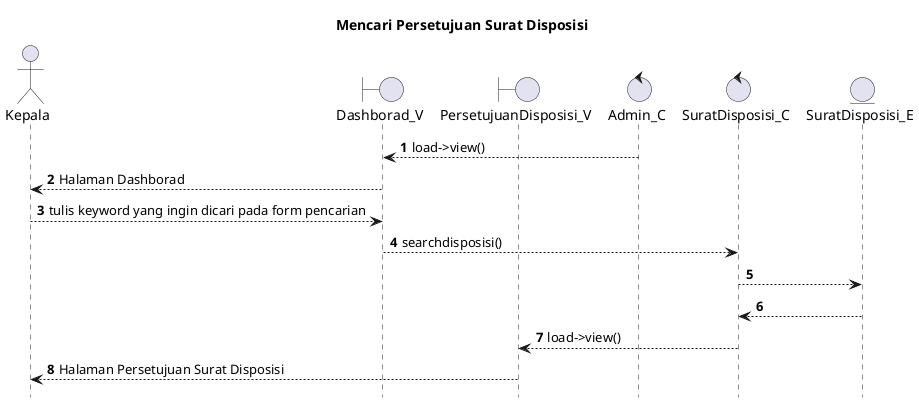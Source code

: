@startuml

autonumber
hide footbox
title Mencari Persetujuan Surat Disposisi

Actor Kepala
boundary Dashborad_V
boundary PersetujuanDisposisi_V
control Admin_C
control SuratDisposisi_C
Entity SuratDisposisi_E

Admin_C --> Dashborad_V: load->view()
Dashborad_V --> Kepala: Halaman Dashborad
Kepala --> Dashborad_V: tulis keyword yang ingin dicari pada form pencarian
Dashborad_V --> SuratDisposisi_C: searchdisposisi()
SuratDisposisi_C --> SuratDisposisi_E:
    
    SuratDisposisi_E --> SuratDisposisi_C:
    SuratDisposisi_C --> PersetujuanDisposisi_V: load->view()
    PersetujuanDisposisi_V --> Kepala: Halaman Persetujuan Surat Disposisi

@enduml